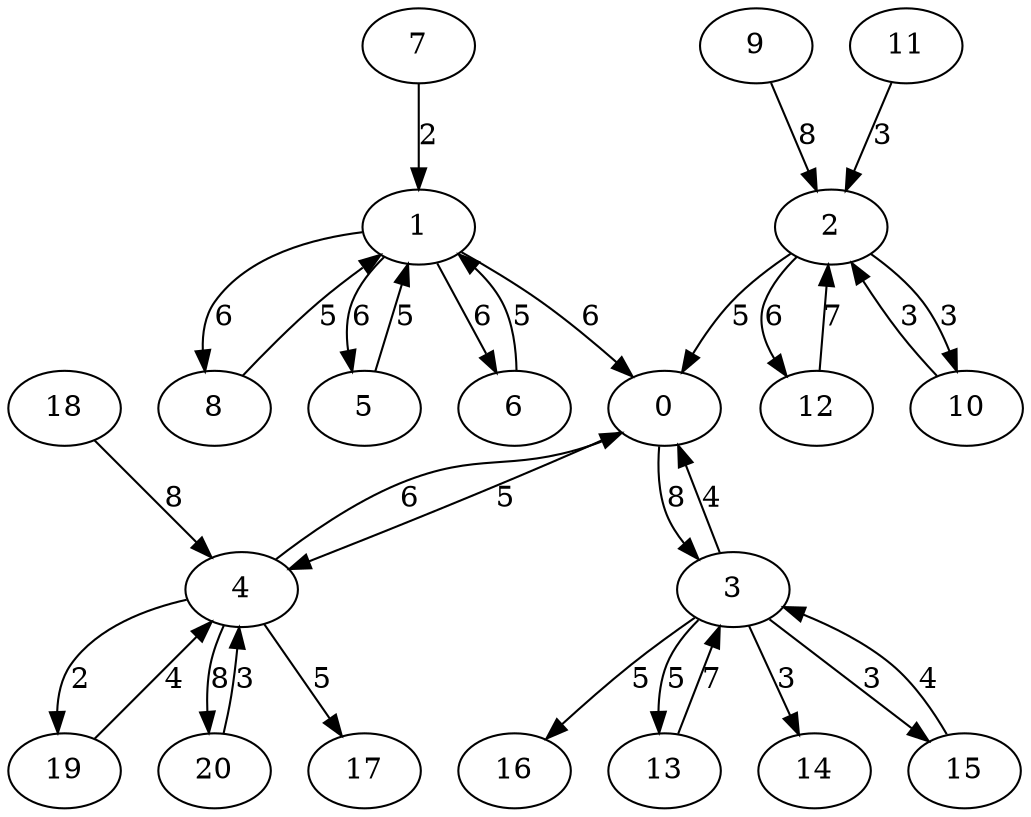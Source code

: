 strict digraph "" {
	0 -> 3	[label=8];
	0 -> 4	[label=5];
	1 -> 0	[label=6];
	1 -> 5	[label=6];
	1 -> 6	[label=6];
	1 -> 8	[label=6];
	2 -> 0	[label=5];
	2 -> 10	[label=3];
	2 -> 12	[label=6];
	3 -> 0	[label=4];
	3 -> 13	[label=5];
	3 -> 14	[label=3];
	3 -> 15	[label=3];
	3 -> 16	[label=5];
	4 -> 0	[label=6];
	4 -> 17	[label=5];
	4 -> 19	[label=2];
	4 -> 20	[label=8];
	5 -> 1	[label=5];
	6 -> 1	[label=5];
	7 -> 1	[label=2];
	8 -> 1	[label=5];
	9 -> 2	[label=8];
	10 -> 2	[label=3];
	11 -> 2	[label=3];
	12 -> 2	[label=7];
	13 -> 3	[label=7];
	15 -> 3	[label=4];
	18 -> 4	[label=8];
	19 -> 4	[label=4];
	20 -> 4	[label=3];
}
